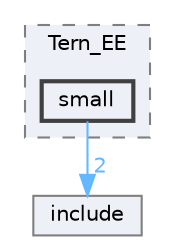 digraph "D:/Projects/Raspberrypi_pico/pico_freertos_final/freertos_pico2/pico_freertos/FreeRTOS-Kernel/portable/Paradigm/Tern_EE/small"
{
 // LATEX_PDF_SIZE
  bgcolor="transparent";
  edge [fontname=Helvetica,fontsize=10,labelfontname=Helvetica,labelfontsize=10];
  node [fontname=Helvetica,fontsize=10,shape=box,height=0.2,width=0.4];
  compound=true
  subgraph clusterdir_7fad803b7f699fcb12a225a687aeea78 {
    graph [ bgcolor="#edf0f7", pencolor="grey50", label="Tern_EE", fontname=Helvetica,fontsize=10 style="filled,dashed", URL="dir_7fad803b7f699fcb12a225a687aeea78.html",tooltip=""]
  dir_992f6c67baad12656db6e7e8d28ebf8c [label="small", fillcolor="#edf0f7", color="grey25", style="filled,bold", URL="dir_992f6c67baad12656db6e7e8d28ebf8c.html",tooltip=""];
  }
  dir_c69ece34c3f150cb2c6f1098178b172a [label="include", fillcolor="#edf0f7", color="grey50", style="filled", URL="dir_c69ece34c3f150cb2c6f1098178b172a.html",tooltip=""];
  dir_992f6c67baad12656db6e7e8d28ebf8c->dir_c69ece34c3f150cb2c6f1098178b172a [headlabel="2", labeldistance=1.5 headhref="dir_000234_000125.html" href="dir_000234_000125.html" color="steelblue1" fontcolor="steelblue1"];
}

